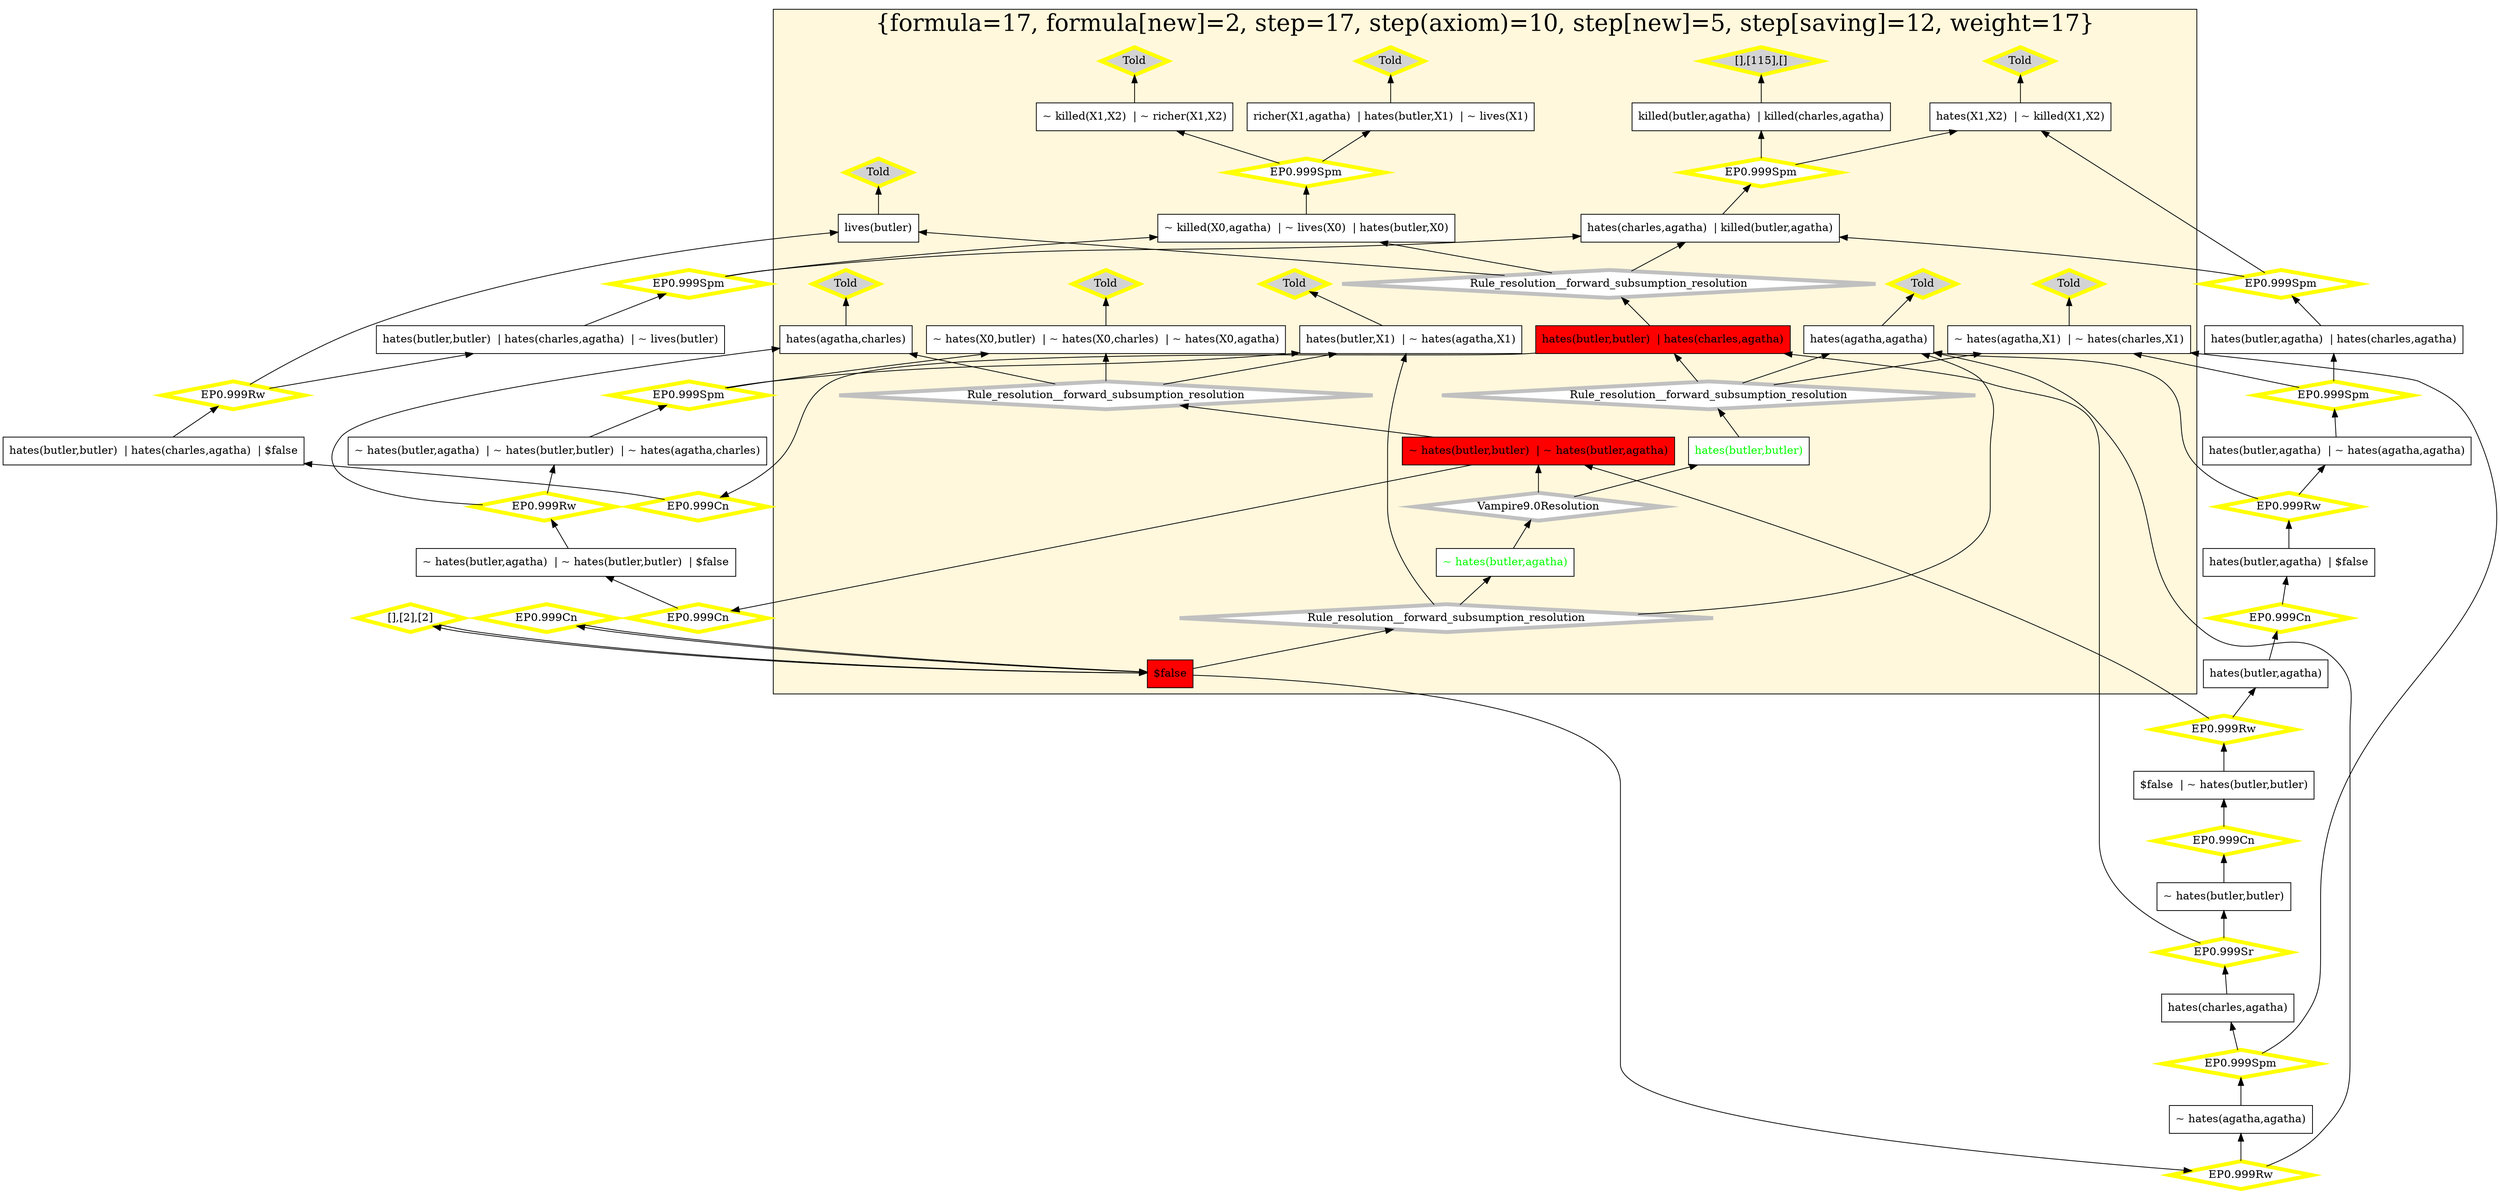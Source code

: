 digraph g 
{ rankdir=BT;
   
  "x_315" [ color="black" shape="box" label="~ hates(butler,agatha)  | ~ hates(butler,butler)  | $false" fillcolor="white" style="filled"  ];
  "x_224" [ color="black" shape="box" label="killed(butler,agatha)  | hates(charles,agatha)" fillcolor="white" style="filled"  ];
  "x_2" [ color="black" shape="box" label="$false" fillcolor="red" style="filled"  ];
  "x_354" [ color="black" shape="box" label="$false  | ~ hates(butler,butler)" fillcolor="white" style="filled"  ];
  "x_115" [ color="black" shape="box" label="killed(butler,agatha)  | killed(charles,agatha)" fillcolor="white" style="filled"  ];
  "x_98" [ color="black" shape="box" label="~ hates(butler,butler)" fillcolor="white" style="filled"  ];
  "x_5" [ color="black" shape="box" label="hates(butler,X1)  | ~ killed(X1,agatha)  | ~ lives(X1)" fillcolor="white" style="filled"  ];
  "x_224" [ color="black" shape="box" label="hates(charles,agatha)  | killed(butler,agatha)" fillcolor="white" style="filled"  ];
  "x_2" [ color="black" shape="box" label="$false" fillcolor="red" style="filled"  ];
  "x_3" [ color="black" shape="box" label="lives(butler)" fillcolor="white" style="filled"  ];
  "x_225" [ color="black" shape="box" label="hates(agatha,charles)" fillcolor="white" style="filled"  ];
  "x_2" [ color="black" shape="box" label="$false" fillcolor="red" style="filled"  ];
  "x_391" [ color="black" shape="box" label="hates(charles,agatha)  | hates(butler,butler)" fillcolor="red" style="filled"  ];
  "x_225" [ color="black" shape="box" label="hates(agatha,charles)" fillcolor="white" style="filled"  ];
  "x_125" [ color="black" shape="box" label="hates(charles,agatha)" fillcolor="white" style="filled"  ];
  "x_231" [ color="black" shape="box" label="~ hates(agatha,agatha)" fillcolor="white" style="filled"  ];
  "x_390" [ color="black" shape="box" label="~ killed(X1,X2)  | ~ richer(X1,X2)" fillcolor="white" style="filled"  ];
  "x_270" [ fontcolor="green" color="black" shape="box" label="hates(butler,butler)" fillcolor="white" style="filled"  ];
  "x_3" [ color="black" shape="box" label="lives(butler)" fillcolor="white" style="filled"  ];
  "x_82" [ color="black" shape="box" label="~ hates(agatha,X0)  | hates(butler,X0)" fillcolor="white" style="filled"  ];
  "x_336" [ color="black" shape="box" label="hates(agatha,agatha)" fillcolor="white" style="filled"  ];
  "x_39" [ color="black" shape="box" label="hates(X1,X2)  | ~ killed(X1,X2)" fillcolor="white" style="filled"  ];
  "x_155" [ color="black" shape="box" label="hates(butler,agatha)  | $false" fillcolor="white" style="filled"  ];
  "x_82" [ color="black" shape="box" label="hates(butler,X1)  | ~ hates(agatha,X1)" fillcolor="white" style="filled"  ];
  "x_379" [ color="black" shape="box" label="~ hates(butler,agatha)  | ~ hates(butler,butler)" fillcolor="red" style="filled"  ];
  "x_336" [ color="black" shape="box" label="hates(agatha,agatha)" fillcolor="white" style="filled"  ];
  "x_206" [ color="black" shape="box" label="hates(butler,agatha)" fillcolor="white" style="filled"  ];
  "x_383" [ color="black" shape="box" label="~ hates(charles,X0)  | ~ hates(agatha,X0)" fillcolor="white" style="filled"  ];
  "x_303" [ fontcolor="green" color="black" shape="box" label="~ hates(butler,agatha)" fillcolor="white" style="filled"  ];
  "x_383" [ color="black" shape="box" label="~ hates(agatha,X1)  | ~ hates(charles,X1)" fillcolor="white" style="filled"  ];
  "x_304" [ color="black" shape="box" label="hates(butler,agatha)  | hates(charles,agatha)" fillcolor="white" style="filled"  ];
  "x_392" [ color="black" shape="box" label="~ hates(X1,agatha)  | ~ hates(X1,butler)  | ~ hates(X1,charles)" fillcolor="white" style="filled"  ];
  "x_55" [ color="black" shape="box" label="~ hates(butler,agatha)  | ~ hates(butler,butler)  | ~ hates(agatha,charles)" fillcolor="white" style="filled"  ];
  "x_373" [ color="black" shape="box" label="hates(butler,butler)  | hates(charles,agatha)  | ~ lives(butler)" fillcolor="white" style="filled"  ];
  "x_5" [ color="black" shape="box" label="~ killed(X0,agatha)  | ~ lives(X0)  | hates(butler,X0)" fillcolor="white" style="filled"  ];
  "x_90" [ color="black" shape="box" label="hates(butler,butler)  | hates(charles,agatha)  | $false" fillcolor="white" style="filled"  ];
  "x_213" [ color="black" shape="box" label="richer(X1,agatha)  | hates(butler,X1)  | ~ lives(X1)" fillcolor="white" style="filled"  ];
  "x_2" [ color="black" shape="box" label="$false" fillcolor="red" style="filled"  ];
  "x_128" [ color="black" shape="box" label="hates(butler,agatha)  | ~ hates(agatha,agatha)" fillcolor="white" style="filled"  ];
  "x_391" [ color="black" shape="box" label="hates(butler,butler)  | hates(charles,agatha)" fillcolor="red" style="filled"  ];
  "x_379" [ color="black" shape="box" label="~ hates(butler,butler)  | ~ hates(butler,agatha)" fillcolor="red" style="filled"  ];
  "x_392" [ color="black" shape="box" label="~ hates(X0,butler)  | ~ hates(X0,charles)  | ~ hates(X0,agatha)" fillcolor="white" style="filled"  ];
  "-7f2be617:1240b4a10d1:-4891" [ URL="http://browser.inference-web.org/iwbrowser/BrowseNodeSet?url=http%3A%2F%2Finference-web.org%2Fproofs%2Ftptp%2FSolutions%2FPUZ%2FPUZ001-1%2FEP---1.1pre%2Fanswer.owl%23ns_2" color="yellow" shape="diamond" label="Told" fillcolor="lightgrey" style="filled" penwidth="5"  ];
  "x_3" -> "-7f2be617:1240b4a10d1:-4891";
  "-7f2be617:1240b4a10d1:-4887" [ URL="http://browser.inference-web.org/iwbrowser/BrowseNodeSet?url=http%3A%2F%2Finference-web.org%2Fproofs%2Ftptp%2FSolutions%2FPUZ%2FPUZ001-1%2FEP---1.1pre%2Fanswer.owl%23ns_14" color="yellow" shape="diamond" label="EP0.999Spm" fillcolor="white" style="filled" penwidth="5"  ];
  "x_5" -> "-7f2be617:1240b4a10d1:-4887";
  "-7f2be617:1240b4a10d1:-4887" -> "x_213";
  "-7f2be617:1240b4a10d1:-4887" -> "x_390";
  "-7f2be617:1240b4a10d1:-48dd" [ URL="http://browser.inference-web.org/iwbrowser/BrowseNodeSet?url=http%3A%2F%2Finference-web.org%2Fproofs%2Ftptp%2FSolutions%2FPUZ%2FPUZ001-1%2FEP---1.1pre%2Fanswer.owl%23ns_38" color="yellow" shape="diamond" label="EP0.999Cn" fillcolor="white" style="filled" penwidth="5"  ];
  "x_98" -> "-7f2be617:1240b4a10d1:-48dd";
  "-7f2be617:1240b4a10d1:-48dd" -> "x_354";
  "-7f2be617:1240b4a10d1:-48b7" [ URL="http://browser.inference-web.org/iwbrowser/BrowseNodeSet?url=http%3A%2F%2Finference-web.org%2Fproofs%2Ftptp%2FSolutions%2FPUZ%2FPUZ001-1%2FEP---1.1pre%2Fanswer.owl%23ns_20" color="yellow" shape="diamond" label="EP0.999Cn" fillcolor="white" style="filled" penwidth="5"  ];
  "x_379" -> "-7f2be617:1240b4a10d1:-48b7";
  "-7f2be617:1240b4a10d1:-48b7" -> "x_315";
  "-7f2be617:1240b4a10d1:-489a" [ URL="http://browser.inference-web.org/iwbrowser/BrowseNodeSet?url=http%3A%2F%2Finference-web.org%2Fproofs%2Ftptp%2FSolutions%2FPUZ%2FPUZ001-1%2FEP---1.1pre%2Fanswer.owl%23ns_27" color="yellow" shape="diamond" label="EP0.999Cn" fillcolor="white" style="filled" penwidth="5"  ];
  "x_391" -> "-7f2be617:1240b4a10d1:-489a";
  "-7f2be617:1240b4a10d1:-489a" -> "x_90";
  "-7f2be617:1240b4a10d1:-48f1" [ URL="http://browser.inference-web.org/iwbrowser/BrowseNodeSet?url=http%3A%2F%2Finference-web.org%2Fproofs%2Ftptp%2FSolutions%2FPUZ%2FPUZ001-1%2FEP---1.1pre%2Fanswer.owl%23ns_43" color="yellow" shape="diamond" label="EP0.999Rw" fillcolor="white" style="filled" penwidth="5"  ];
  "x_2" -> "-7f2be617:1240b4a10d1:-48f1";
  "-7f2be617:1240b4a10d1:-48f1" -> "x_231";
  "-7f2be617:1240b4a10d1:-48f1" -> "x_336";
  "-7f2be617:1240b4a10d1:-48f5" [ URL="http://browser.inference-web.org/iwbrowser/BrowseNodeSet?url=http%3A%2F%2Finference-web.org%2Fproofs%2Ftptp%2FSolutions%2FPUZ%2FPUZ001-1%2FEP---1.1pre%2Fanswer.owl%23ns_44" color="yellow" shape="diamond" label="EP0.999Cn" fillcolor="white" style="filled" penwidth="5"  ];
  "x_2" -> "-7f2be617:1240b4a10d1:-48f5";
  "-7f2be617:1240b4a10d1:-48f5" -> "x_2";
  "-7f2be617:1240b4a10d1:-463a" [ URL="http://browser.inference-web.org/iwbrowser/BrowseNodeSet?url=http%3A%2F%2Finference-web.org%2Fproofs%2Ftptp%2FSolutions%2FPUZ%2FPUZ001-1%2FVampire---9.0%2Fanswer.owl%23ns_35" color="grey" shape="diamond" label="Rule_resolution__forward_subsumption_resolution" fillcolor="white" style="filled" penwidth="5"  ];
  "x_391" -> "-7f2be617:1240b4a10d1:-463a";
  "-7f2be617:1240b4a10d1:-463a" -> "x_3";
  "-7f2be617:1240b4a10d1:-463a" -> "x_5";
  "-7f2be617:1240b4a10d1:-463a" -> "x_224";
  "-7f2be617:1240b4a10d1:-48cb" [ URL="http://browser.inference-web.org/iwbrowser/BrowseNodeSet?url=http%3A%2F%2Finference-web.org%2Fproofs%2Ftptp%2FSolutions%2FPUZ%2FPUZ001-1%2FEP---1.1pre%2Fanswer.owl%23ns_33" color="yellow" shape="diamond" label="EP0.999Spm" fillcolor="white" style="filled" penwidth="5"  ];
  "x_128" -> "-7f2be617:1240b4a10d1:-48cb";
  "-7f2be617:1240b4a10d1:-48cb" -> "x_304";
  "-7f2be617:1240b4a10d1:-48cb" -> "x_383";
  "-7f2be617:1240b4a10d1:-45fb" [ URL="http://browser.inference-web.org/iwbrowser/BrowseNodeSet?url=http%3A%2F%2Finference-web.org%2Fproofs%2Ftptp%2FSolutions%2FPUZ%2FPUZ001-1%2FVampire---9.0%2Fanswer.owl%23ns_29" color="grey" shape="diamond" label="Rule_resolution__forward_subsumption_resolution" fillcolor="white" style="filled" penwidth="5"  ];
  "x_379" -> "-7f2be617:1240b4a10d1:-45fb";
  "-7f2be617:1240b4a10d1:-45fb" -> "x_82";
  "-7f2be617:1240b4a10d1:-45fb" -> "x_225";
  "-7f2be617:1240b4a10d1:-45fb" -> "x_392";
  "-7f2be617:1240b4a10d1:-487d" [ URL="http://browser.inference-web.org/iwbrowser/BrowseNodeSet?url=http%3A%2F%2Finference-web.org%2Fproofs%2Ftptp%2FSolutions%2FPUZ%2FPUZ001-1%2FEP---1.1pre%2Fanswer.owl%23ns_4" color="yellow" shape="diamond" label="Told" fillcolor="lightgrey" style="filled" penwidth="5"  ];
  "x_390" -> "-7f2be617:1240b4a10d1:-487d";
  "-7f2be617:1240b4a10d1:-464f" [ URL="http://browser.inference-web.org/iwbrowser/BrowseNodeSet?url=http%3A%2F%2Finference-web.org%2Fproofs%2Ftptp%2FSolutions%2FPUZ%2FPUZ001-1%2FVampire---9.0%2Fanswer.owl%23answer" color="grey" shape="diamond" label="Rule_resolution__forward_subsumption_resolution" fillcolor="white" style="filled" penwidth="5"  ];
  "x_2" -> "-7f2be617:1240b4a10d1:-464f";
  "-7f2be617:1240b4a10d1:-464f" -> "x_82";
  "-7f2be617:1240b4a10d1:-464f" -> "x_303";
  "-7f2be617:1240b4a10d1:-464f" -> "x_336";
  "-7f2be617:1240b4a10d1:-48e7" [ URL="http://browser.inference-web.org/iwbrowser/BrowseNodeSet?url=http%3A%2F%2Finference-web.org%2Fproofs%2Ftptp%2FSolutions%2FPUZ%2FPUZ001-1%2FEP---1.1pre%2Fanswer.owl%23ns_41" color="yellow" shape="diamond" label="EP0.999Spm" fillcolor="white" style="filled" penwidth="5"  ];
  "x_231" -> "-7f2be617:1240b4a10d1:-48e7";
  "-7f2be617:1240b4a10d1:-48e7" -> "x_125";
  "-7f2be617:1240b4a10d1:-48e7" -> "x_383";
  "-7f2be617:1240b4a10d1:-48d0" [ URL="http://browser.inference-web.org/iwbrowser/BrowseNodeSet?url=http%3A%2F%2Finference-web.org%2Fproofs%2Ftptp%2FSolutions%2FPUZ%2FPUZ001-1%2FEP---1.1pre%2Fanswer.owl%23ns_34" color="yellow" shape="diamond" label="EP0.999Rw" fillcolor="white" style="filled" penwidth="5"  ];
  "x_155" -> "-7f2be617:1240b4a10d1:-48d0";
  "-7f2be617:1240b4a10d1:-48d0" -> "x_128";
  "-7f2be617:1240b4a10d1:-48d0" -> "x_336";
  "-7f2be617:1240b4a10d1:-48bc" [ URL="http://browser.inference-web.org/iwbrowser/BrowseNodeSet?url=http%3A%2F%2Finference-web.org%2Fproofs%2Ftptp%2FSolutions%2FPUZ%2FPUZ001-1%2FEP---1.1pre%2Fanswer.owl%23ns_5" color="yellow" shape="diamond" label="Told" fillcolor="lightgrey" style="filled" penwidth="5"  ];
  "x_383" -> "-7f2be617:1240b4a10d1:-48bc";
  "-7f2be617:1240b4a10d1:-48b3" [ URL="http://browser.inference-web.org/iwbrowser/BrowseNodeSet?url=http%3A%2F%2Finference-web.org%2Fproofs%2Ftptp%2FSolutions%2FPUZ%2FPUZ001-1%2FEP---1.1pre%2Fanswer.owl%23ns_19" color="yellow" shape="diamond" label="EP0.999Rw" fillcolor="white" style="filled" penwidth="5"  ];
  "x_315" -> "-7f2be617:1240b4a10d1:-48b3";
  "-7f2be617:1240b4a10d1:-48b3" -> "x_55";
  "-7f2be617:1240b4a10d1:-48b3" -> "x_225";
  "-7f2be617:1240b4a10d1:-48d9" [ URL="http://browser.inference-web.org/iwbrowser/BrowseNodeSet?url=http%3A%2F%2Finference-web.org%2Fproofs%2Ftptp%2FSolutions%2FPUZ%2FPUZ001-1%2FEP---1.1pre%2Fanswer.owl%23ns_37" color="yellow" shape="diamond" label="EP0.999Rw" fillcolor="white" style="filled" penwidth="5"  ];
  "x_354" -> "-7f2be617:1240b4a10d1:-48d9";
  "-7f2be617:1240b4a10d1:-48d9" -> "x_206";
  "-7f2be617:1240b4a10d1:-48d9" -> "x_379";
  "-7f2be617:1240b4a10d1:-4640" [ URL="http://browser.inference-web.org/iwbrowser/BrowseNodeSet?url=http%3A%2F%2Finference-web.org%2Fproofs%2Ftptp%2FSolutions%2FPUZ%2FPUZ001-1%2FVampire---9.0%2Fanswer.owl%23ns_37" color="grey" shape="diamond" label="Rule_resolution__forward_subsumption_resolution" fillcolor="white" style="filled" penwidth="5"  ];
  "x_270" -> "-7f2be617:1240b4a10d1:-4640";
  "-7f2be617:1240b4a10d1:-4640" -> "x_336";
  "-7f2be617:1240b4a10d1:-4640" -> "x_383";
  "-7f2be617:1240b4a10d1:-4640" -> "x_391";
  "-7f2be617:1240b4a10d1:-48ec" [ URL="http://browser.inference-web.org/iwbrowser/BrowseNodeSet?url=http%3A%2F%2Finference-web.org%2Fproofs%2Ftptp%2FSolutions%2FPUZ%2FPUZ001-1%2FEP---1.1pre%2Fanswer.owl%23ns_7" color="yellow" shape="diamond" label="Told" fillcolor="lightgrey" style="filled" penwidth="5"  ];
  "x_336" -> "-7f2be617:1240b4a10d1:-48ec";
  "-7f2be617:1240b4a10d1:-48fe" [ URL="http://browser.inference-web.org/iwbrowser/BrowseNodeSet?url=http%3A%2F%2Finference-web.org%2Fproofs%2Ftptp%2FSolutions%2FPUZ%2FPUZ001-1%2FEP---1.1pre%2Fanswer.owl%23ns_12" color="yellow" shape="diamond" label="[],[115],[]" fillcolor="lightgrey" style="filled" penwidth="5"  ];
  "x_115" -> "-7f2be617:1240b4a10d1:-48fe";
  "-7f2be617:1240b4a10d1:-489f" [ URL="http://browser.inference-web.org/iwbrowser/BrowseNodeSet?url=http%3A%2F%2Finference-web.org%2Fproofs%2Ftptp%2FSolutions%2FPUZ%2FPUZ001-1%2FEP---1.1pre%2Fanswer.owl%23ns_6" color="yellow" shape="diamond" label="Told" fillcolor="lightgrey" style="filled" penwidth="5"  ];
  "x_392" -> "-7f2be617:1240b4a10d1:-489f";
  "-7f2be617:1240b4a10d1:-4903" [ URL="http://browser.inference-web.org/iwbrowser/BrowseNodeSet?url=http%3A%2F%2Finference-web.org%2Fproofs%2Ftptp%2FSolutions%2FPUZ%2FPUZ001-1%2FEP---1.1pre%2Fanswer.owl%23ns_13" color="yellow" shape="diamond" label="EP0.999Spm" fillcolor="white" style="filled" penwidth="5"  ];
  "x_224" -> "-7f2be617:1240b4a10d1:-4903";
  "-7f2be617:1240b4a10d1:-4903" -> "x_39";
  "-7f2be617:1240b4a10d1:-4903" -> "x_115";
  "-7f2be617:1240b4a10d1:-48a4" [ URL="http://browser.inference-web.org/iwbrowser/BrowseNodeSet?url=http%3A%2F%2Finference-web.org%2Fproofs%2Ftptp%2FSolutions%2FPUZ%2FPUZ001-1%2FEP---1.1pre%2Fanswer.owl%23ns_10" color="yellow" shape="diamond" label="Told" fillcolor="lightgrey" style="filled" penwidth="5"  ];
  "x_82" -> "-7f2be617:1240b4a10d1:-48a4";
  "-7f2be617:1240b4a10d1:-48e2" [ URL="http://browser.inference-web.org/iwbrowser/BrowseNodeSet?url=http%3A%2F%2Finference-web.org%2Fproofs%2Ftptp%2FSolutions%2FPUZ%2FPUZ001-1%2FEP---1.1pre%2Fanswer.owl%23ns_40" color="yellow" shape="diamond" label="EP0.999Sr" fillcolor="white" style="filled" penwidth="5"  ];
  "x_125" -> "-7f2be617:1240b4a10d1:-48e2";
  "-7f2be617:1240b4a10d1:-48e2" -> "x_98";
  "-7f2be617:1240b4a10d1:-48e2" -> "x_391";
  "-7f2be617:1240b4a10d1:-48d4" [ URL="http://browser.inference-web.org/iwbrowser/BrowseNodeSet?url=http%3A%2F%2Finference-web.org%2Fproofs%2Ftptp%2FSolutions%2FPUZ%2FPUZ001-1%2FEP---1.1pre%2Fanswer.owl%23ns_35" color="yellow" shape="diamond" label="EP0.999Cn" fillcolor="white" style="filled" penwidth="5"  ];
  "x_206" -> "-7f2be617:1240b4a10d1:-48d4";
  "-7f2be617:1240b4a10d1:-48d4" -> "x_155";
  "-7f2be617:1240b4a10d1:-48c1" [ URL="http://browser.inference-web.org/iwbrowser/BrowseNodeSet?url=http%3A%2F%2Finference-web.org%2Fproofs%2Ftptp%2FSolutions%2FPUZ%2FPUZ001-1%2FEP---1.1pre%2Fanswer.owl%23ns_9" color="yellow" shape="diamond" label="Told" fillcolor="lightgrey" style="filled" penwidth="5"  ];
  "x_39" -> "-7f2be617:1240b4a10d1:-48c1";
  "-7f2be617:1240b4a10d1:-48a9" [ URL="http://browser.inference-web.org/iwbrowser/BrowseNodeSet?url=http%3A%2F%2Finference-web.org%2Fproofs%2Ftptp%2FSolutions%2FPUZ%2FPUZ001-1%2FEP---1.1pre%2Fanswer.owl%23ns_18" color="yellow" shape="diamond" label="EP0.999Spm" fillcolor="white" style="filled" penwidth="5"  ];
  "x_55" -> "-7f2be617:1240b4a10d1:-48a9";
  "-7f2be617:1240b4a10d1:-48a9" -> "x_82";
  "-7f2be617:1240b4a10d1:-48a9" -> "x_392";
  "-7f2be617:1240b4a10d1:-4645" [ URL="http://browser.inference-web.org/iwbrowser/BrowseNodeSet?url=http%3A%2F%2Finference-web.org%2Fproofs%2Ftptp%2FSolutions%2FPUZ%2FPUZ001-1%2FVampire---9.0%2Fanswer.owl%23ns_38" color="grey" shape="diamond" label="Vampire9.0Resolution" fillcolor="white" style="filled" penwidth="5"  ];
  "x_303" -> "-7f2be617:1240b4a10d1:-4645";
  "-7f2be617:1240b4a10d1:-4645" -> "x_270";
  "-7f2be617:1240b4a10d1:-4645" -> "x_379";
  "-7f2be617:1240b4a10d1:-4896" [ URL="http://browser.inference-web.org/iwbrowser/BrowseNodeSet?url=http%3A%2F%2Finference-web.org%2Fproofs%2Ftptp%2FSolutions%2FPUZ%2FPUZ001-1%2FEP---1.1pre%2Fanswer.owl%23ns_26" color="yellow" shape="diamond" label="EP0.999Rw" fillcolor="white" style="filled" penwidth="5"  ];
  "x_90" -> "-7f2be617:1240b4a10d1:-4896";
  "-7f2be617:1240b4a10d1:-4896" -> "x_3";
  "-7f2be617:1240b4a10d1:-4896" -> "x_373";
  "-7f2be617:1240b4a10d1:-48c6" [ URL="http://browser.inference-web.org/iwbrowser/BrowseNodeSet?url=http%3A%2F%2Finference-web.org%2Fproofs%2Ftptp%2FSolutions%2FPUZ%2FPUZ001-1%2FEP---1.1pre%2Fanswer.owl%23ns_24" color="yellow" shape="diamond" label="EP0.999Spm" fillcolor="white" style="filled" penwidth="5"  ];
  "x_304" -> "-7f2be617:1240b4a10d1:-48c6";
  "-7f2be617:1240b4a10d1:-48c6" -> "x_39";
  "-7f2be617:1240b4a10d1:-48c6" -> "x_224";
  "-7f2be617:1240b4a10d1:-48f9" [ URL="http://browser.inference-web.org/iwbrowser/BrowseNodeSet?url=http%3A%2F%2Finference-web.org%2Fproofs%2Ftptp%2FSolutions%2FPUZ%2FPUZ001-1%2FEP---1.1pre%2Fanswer.owl%23answer" color="yellow" shape="diamond" label="[],[2],[2]" fillcolor="white" style="filled" penwidth="5"  ];
  "x_2" -> "-7f2be617:1240b4a10d1:-48f9";
  "-7f2be617:1240b4a10d1:-48f9" -> "x_2";
  "-7f2be617:1240b4a10d1:-4882" [ URL="http://browser.inference-web.org/iwbrowser/BrowseNodeSet?url=http%3A%2F%2Finference-web.org%2Fproofs%2Ftptp%2FSolutions%2FPUZ%2FPUZ001-1%2FEP---1.1pre%2Fanswer.owl%23ns_11" color="yellow" shape="diamond" label="Told" fillcolor="lightgrey" style="filled" penwidth="5"  ];
  "x_213" -> "-7f2be617:1240b4a10d1:-4882";
  "-7f2be617:1240b4a10d1:-48ae" [ URL="http://browser.inference-web.org/iwbrowser/BrowseNodeSet?url=http%3A%2F%2Finference-web.org%2Fproofs%2Ftptp%2FSolutions%2FPUZ%2FPUZ001-1%2FEP---1.1pre%2Fanswer.owl%23ns_8" color="yellow" shape="diamond" label="Told" fillcolor="lightgrey" style="filled" penwidth="5"  ];
  "x_225" -> "-7f2be617:1240b4a10d1:-48ae";
  "-7f2be617:1240b4a10d1:-488c" [ URL="http://browser.inference-web.org/iwbrowser/BrowseNodeSet?url=http%3A%2F%2Finference-web.org%2Fproofs%2Ftptp%2FSolutions%2FPUZ%2FPUZ001-1%2FEP---1.1pre%2Fanswer.owl%23ns_25" color="yellow" shape="diamond" label="EP0.999Spm" fillcolor="white" style="filled" penwidth="5"  ];
  "x_373" -> "-7f2be617:1240b4a10d1:-488c";
  "-7f2be617:1240b4a10d1:-488c" -> "x_5";
  "-7f2be617:1240b4a10d1:-488c" -> "x_224";
  
 subgraph cluster_opt 
{ labelloc=b label="{formula=17, formula[new]=2, step=17, step(axiom)=10, step[new]=5, step[saving]=12, weight=17}" 
 fontsize=30 fillcolor=cornsilk style=filled 
  x_2 ; x_3 ; x_39 ; x_5 ; x_336 ; x_383 ; x_379 ; x_225 ; x_224 ; x_392 ; x_115 ; x_82 ; x_213 ; x_391 ; x_270 ; x_390 ; x_303 ; "-7f2be617:1240b4a10d1:-48c1" ;
 "-7f2be617:1240b4a10d1:-4891" ;
 "-7f2be617:1240b4a10d1:-4645" ;
 "-7f2be617:1240b4a10d1:-4887" ;
 "-7f2be617:1240b4a10d1:-463a" ;
 "-7f2be617:1240b4a10d1:-45fb" ;
 "-7f2be617:1240b4a10d1:-487d" ;
 "-7f2be617:1240b4a10d1:-464f" ;
 "-7f2be617:1240b4a10d1:-4882" ;
 "-7f2be617:1240b4a10d1:-48bc" ;
 "-7f2be617:1240b4a10d1:-4640" ;
 "-7f2be617:1240b4a10d1:-48ec" ;
 "-7f2be617:1240b4a10d1:-48fe" ;
 "-7f2be617:1240b4a10d1:-489f" ;
 "-7f2be617:1240b4a10d1:-4903" ;
 "-7f2be617:1240b4a10d1:-48a4" ;
 "-7f2be617:1240b4a10d1:-48ae" ;
 
}
 
}
